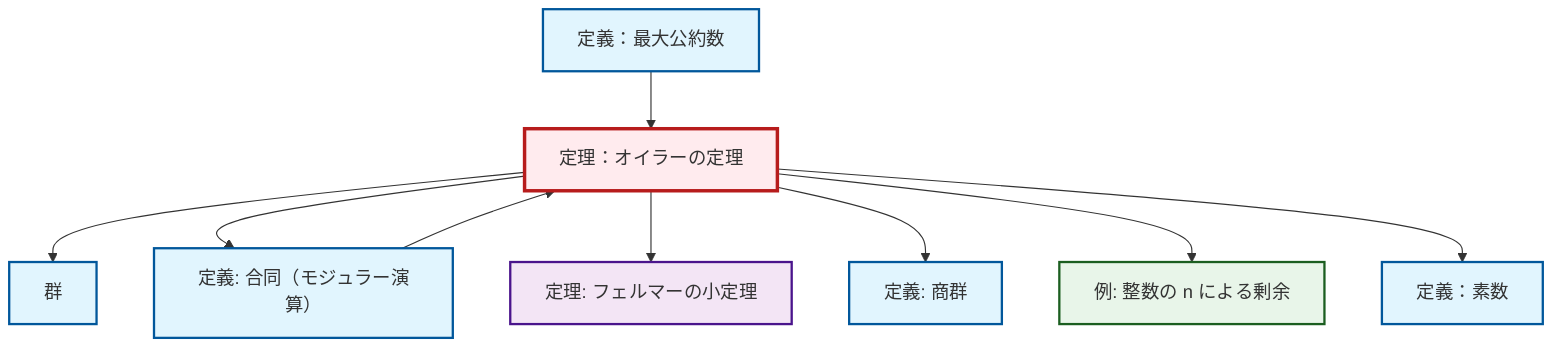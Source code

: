 graph TD
    classDef definition fill:#e1f5fe,stroke:#01579b,stroke-width:2px
    classDef theorem fill:#f3e5f5,stroke:#4a148c,stroke-width:2px
    classDef axiom fill:#fff3e0,stroke:#e65100,stroke-width:2px
    classDef example fill:#e8f5e9,stroke:#1b5e20,stroke-width:2px
    classDef current fill:#ffebee,stroke:#b71c1c,stroke-width:3px
    def-group["群"]:::definition
    ex-quotient-integers-mod-n["例: 整数の n による剰余"]:::example
    def-prime["定義：素数"]:::definition
    thm-fermat-little["定理: フェルマーの小定理"]:::theorem
    def-quotient-group["定義: 商群"]:::definition
    def-gcd["定義：最大公約数"]:::definition
    thm-euler["定理：オイラーの定理"]:::theorem
    def-congruence["定義: 合同（モジュラー演算）"]:::definition
    thm-euler --> def-group
    thm-euler --> def-congruence
    thm-euler --> thm-fermat-little
    thm-euler --> def-quotient-group
    def-gcd --> thm-euler
    thm-euler --> ex-quotient-integers-mod-n
    thm-euler --> def-prime
    def-congruence --> thm-euler
    class thm-euler current